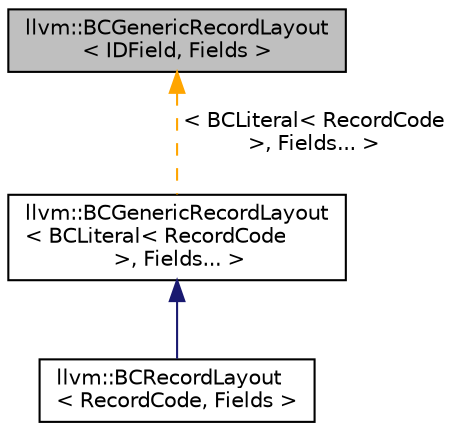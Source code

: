 digraph "llvm::BCGenericRecordLayout&lt; IDField, Fields &gt;"
{
 // LATEX_PDF_SIZE
  bgcolor="transparent";
  edge [fontname="Helvetica",fontsize="10",labelfontname="Helvetica",labelfontsize="10"];
  node [fontname="Helvetica",fontsize="10",shape=record];
  Node1 [label="llvm::BCGenericRecordLayout\l\< IDField, Fields \>",height=0.2,width=0.4,color="black", fillcolor="grey75", style="filled", fontcolor="black",tooltip="Represents a single bitcode record type."];
  Node1 -> Node2 [dir="back",color="orange",fontsize="10",style="dashed",label=" \< BCLiteral\< RecordCode\l \>, Fields... \>" ,fontname="Helvetica"];
  Node2 [label="llvm::BCGenericRecordLayout\l\< BCLiteral\< RecordCode\l \>, Fields... \>",height=0.2,width=0.4,color="black",URL="$classllvm_1_1BCGenericRecordLayout.html",tooltip=" "];
  Node2 -> Node3 [dir="back",color="midnightblue",fontsize="10",style="solid",fontname="Helvetica"];
  Node3 [label="llvm::BCRecordLayout\l\< RecordCode, Fields \>",height=0.2,width=0.4,color="black",URL="$classllvm_1_1BCRecordLayout.html",tooltip="A record with a fixed record code."];
}
